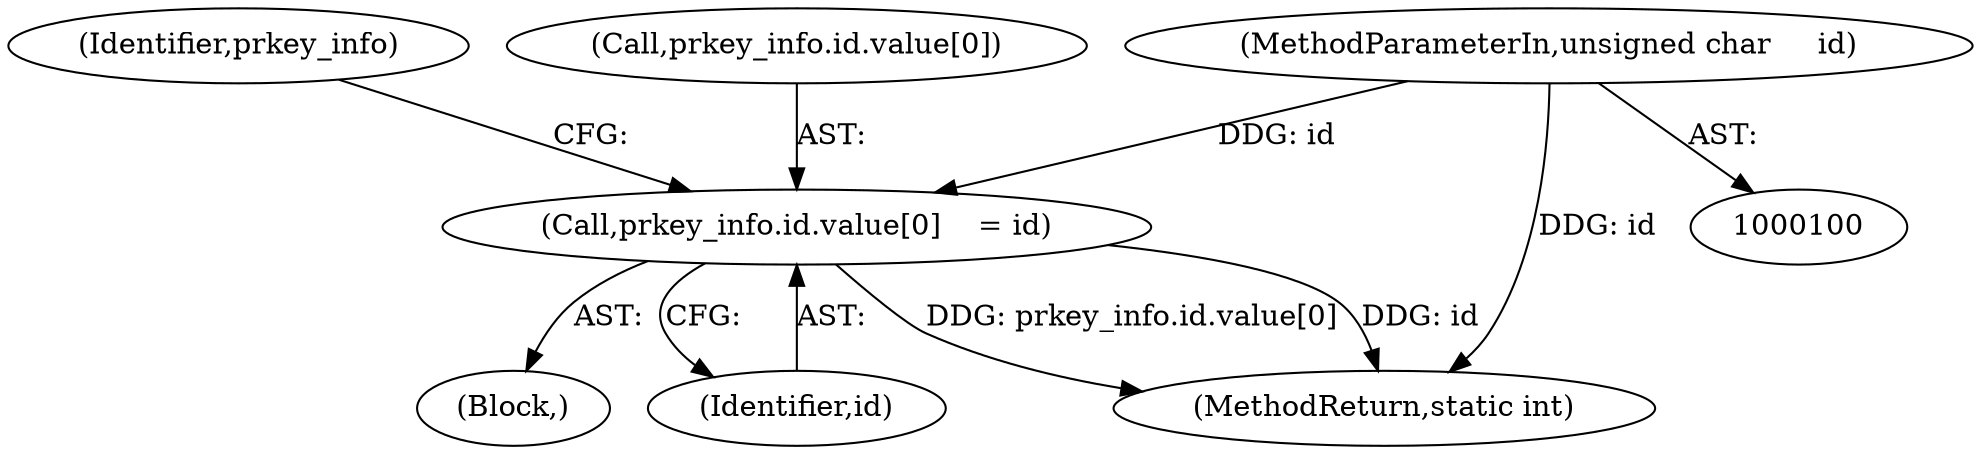 digraph "0_OpenSC_8fe377e93b4b56060e5bbfb6f3142ceaeca744fa_20@array" {
"1000142" [label="(Call,prkey_info.id.value[0]    = id)"];
"1000103" [label="(MethodParameterIn,unsigned char     id)"];
"1000142" [label="(Call,prkey_info.id.value[0]    = id)"];
"1000153" [label="(Identifier,prkey_info)"];
"1000108" [label="(Block,)"];
"1000150" [label="(Identifier,id)"];
"1000143" [label="(Call,prkey_info.id.value[0])"];
"1000512" [label="(MethodReturn,static int)"];
"1000103" [label="(MethodParameterIn,unsigned char     id)"];
"1000142" -> "1000108"  [label="AST: "];
"1000142" -> "1000150"  [label="CFG: "];
"1000143" -> "1000142"  [label="AST: "];
"1000150" -> "1000142"  [label="AST: "];
"1000153" -> "1000142"  [label="CFG: "];
"1000142" -> "1000512"  [label="DDG: prkey_info.id.value[0]"];
"1000142" -> "1000512"  [label="DDG: id"];
"1000103" -> "1000142"  [label="DDG: id"];
"1000103" -> "1000100"  [label="AST: "];
"1000103" -> "1000512"  [label="DDG: id"];
}
